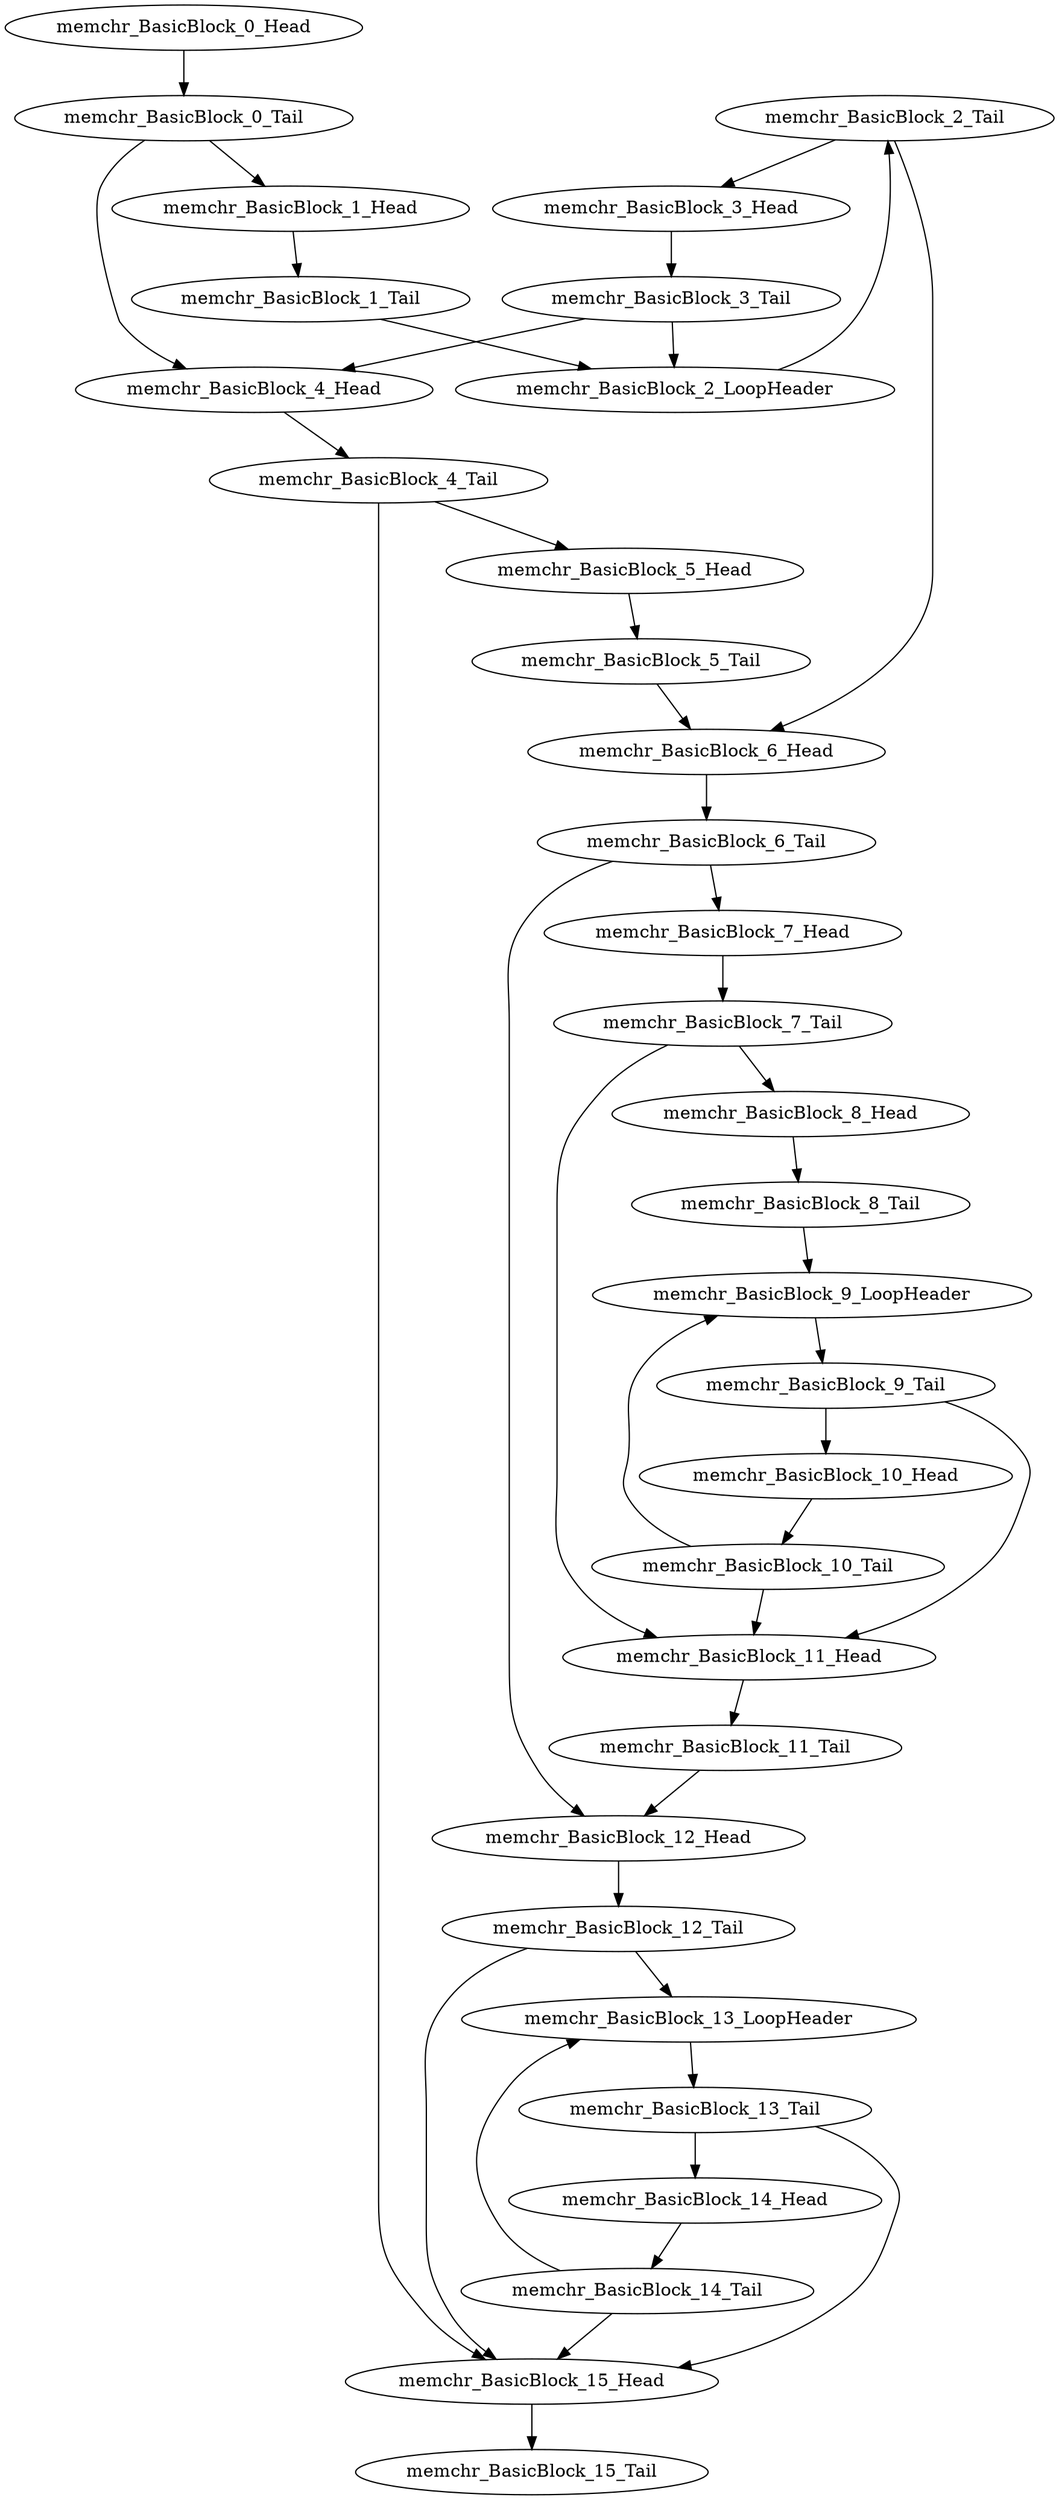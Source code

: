 digraph G {
    "memchr_BasicBlock_2_Tail" -> "memchr_BasicBlock_3_Head"
    "memchr_BasicBlock_2_Tail" -> "memchr_BasicBlock_6_Head"
    "memchr_BasicBlock_2_LoopHeader" -> "memchr_BasicBlock_2_Tail"
    "memchr_BasicBlock_5_Tail" -> "memchr_BasicBlock_6_Head"
    "memchr_BasicBlock_4_Head" -> "memchr_BasicBlock_4_Tail"
    "memchr_BasicBlock_1_Tail" -> "memchr_BasicBlock_2_LoopHeader"
    "memchr_BasicBlock_6_Tail" -> "memchr_BasicBlock_12_Head"
    "memchr_BasicBlock_6_Tail" -> "memchr_BasicBlock_7_Head"
    "memchr_BasicBlock_15_Head" -> "memchr_BasicBlock_15_Tail"
    "memchr_BasicBlock_13_Tail" -> "memchr_BasicBlock_15_Head"
    "memchr_BasicBlock_13_Tail" -> "memchr_BasicBlock_14_Head"
    "memchr_BasicBlock_12_Head" -> "memchr_BasicBlock_12_Tail"
    "memchr_BasicBlock_9_Tail" -> "memchr_BasicBlock_10_Head"
    "memchr_BasicBlock_9_Tail" -> "memchr_BasicBlock_11_Head"
    "memchr_BasicBlock_5_Head" -> "memchr_BasicBlock_5_Tail"
    "memchr_BasicBlock_13_LoopHeader" -> "memchr_BasicBlock_13_Tail"
    "memchr_BasicBlock_10_Tail" -> "memchr_BasicBlock_11_Head"
    "memchr_BasicBlock_10_Tail" -> "memchr_BasicBlock_9_LoopHeader"
    "memchr_BasicBlock_7_Tail" -> "memchr_BasicBlock_8_Head"
    "memchr_BasicBlock_7_Tail" -> "memchr_BasicBlock_11_Head"
    "memchr_BasicBlock_4_Tail" -> "memchr_BasicBlock_15_Head"
    "memchr_BasicBlock_4_Tail" -> "memchr_BasicBlock_5_Head"
    "memchr_BasicBlock_7_Head" -> "memchr_BasicBlock_7_Tail"
    "memchr_BasicBlock_8_Tail" -> "memchr_BasicBlock_9_LoopHeader"
    "memchr_BasicBlock_0_Tail" -> "memchr_BasicBlock_4_Head"
    "memchr_BasicBlock_0_Tail" -> "memchr_BasicBlock_1_Head"
    "memchr_BasicBlock_8_Head" -> "memchr_BasicBlock_8_Tail"
    "memchr_BasicBlock_3_Head" -> "memchr_BasicBlock_3_Tail"
    "memchr_BasicBlock_6_Head" -> "memchr_BasicBlock_6_Tail"
    "memchr_BasicBlock_1_Head" -> "memchr_BasicBlock_1_Tail"
    "memchr_BasicBlock_0_Head" -> "memchr_BasicBlock_0_Tail"
    "memchr_BasicBlock_10_Head" -> "memchr_BasicBlock_10_Tail"
    "memchr_BasicBlock_11_Head" -> "memchr_BasicBlock_11_Tail"
    "memchr_BasicBlock_12_Tail" -> "memchr_BasicBlock_15_Head"
    "memchr_BasicBlock_12_Tail" -> "memchr_BasicBlock_13_LoopHeader"
    "memchr_BasicBlock_14_Head" -> "memchr_BasicBlock_14_Tail"
    "memchr_BasicBlock_14_Tail" -> "memchr_BasicBlock_15_Head"
    "memchr_BasicBlock_14_Tail" -> "memchr_BasicBlock_13_LoopHeader"
    "memchr_BasicBlock_9_LoopHeader" -> "memchr_BasicBlock_9_Tail"
    "memchr_BasicBlock_11_Tail" -> "memchr_BasicBlock_12_Head"
    "memchr_BasicBlock_3_Tail" -> "memchr_BasicBlock_2_LoopHeader"
    "memchr_BasicBlock_3_Tail" -> "memchr_BasicBlock_4_Head"
}
